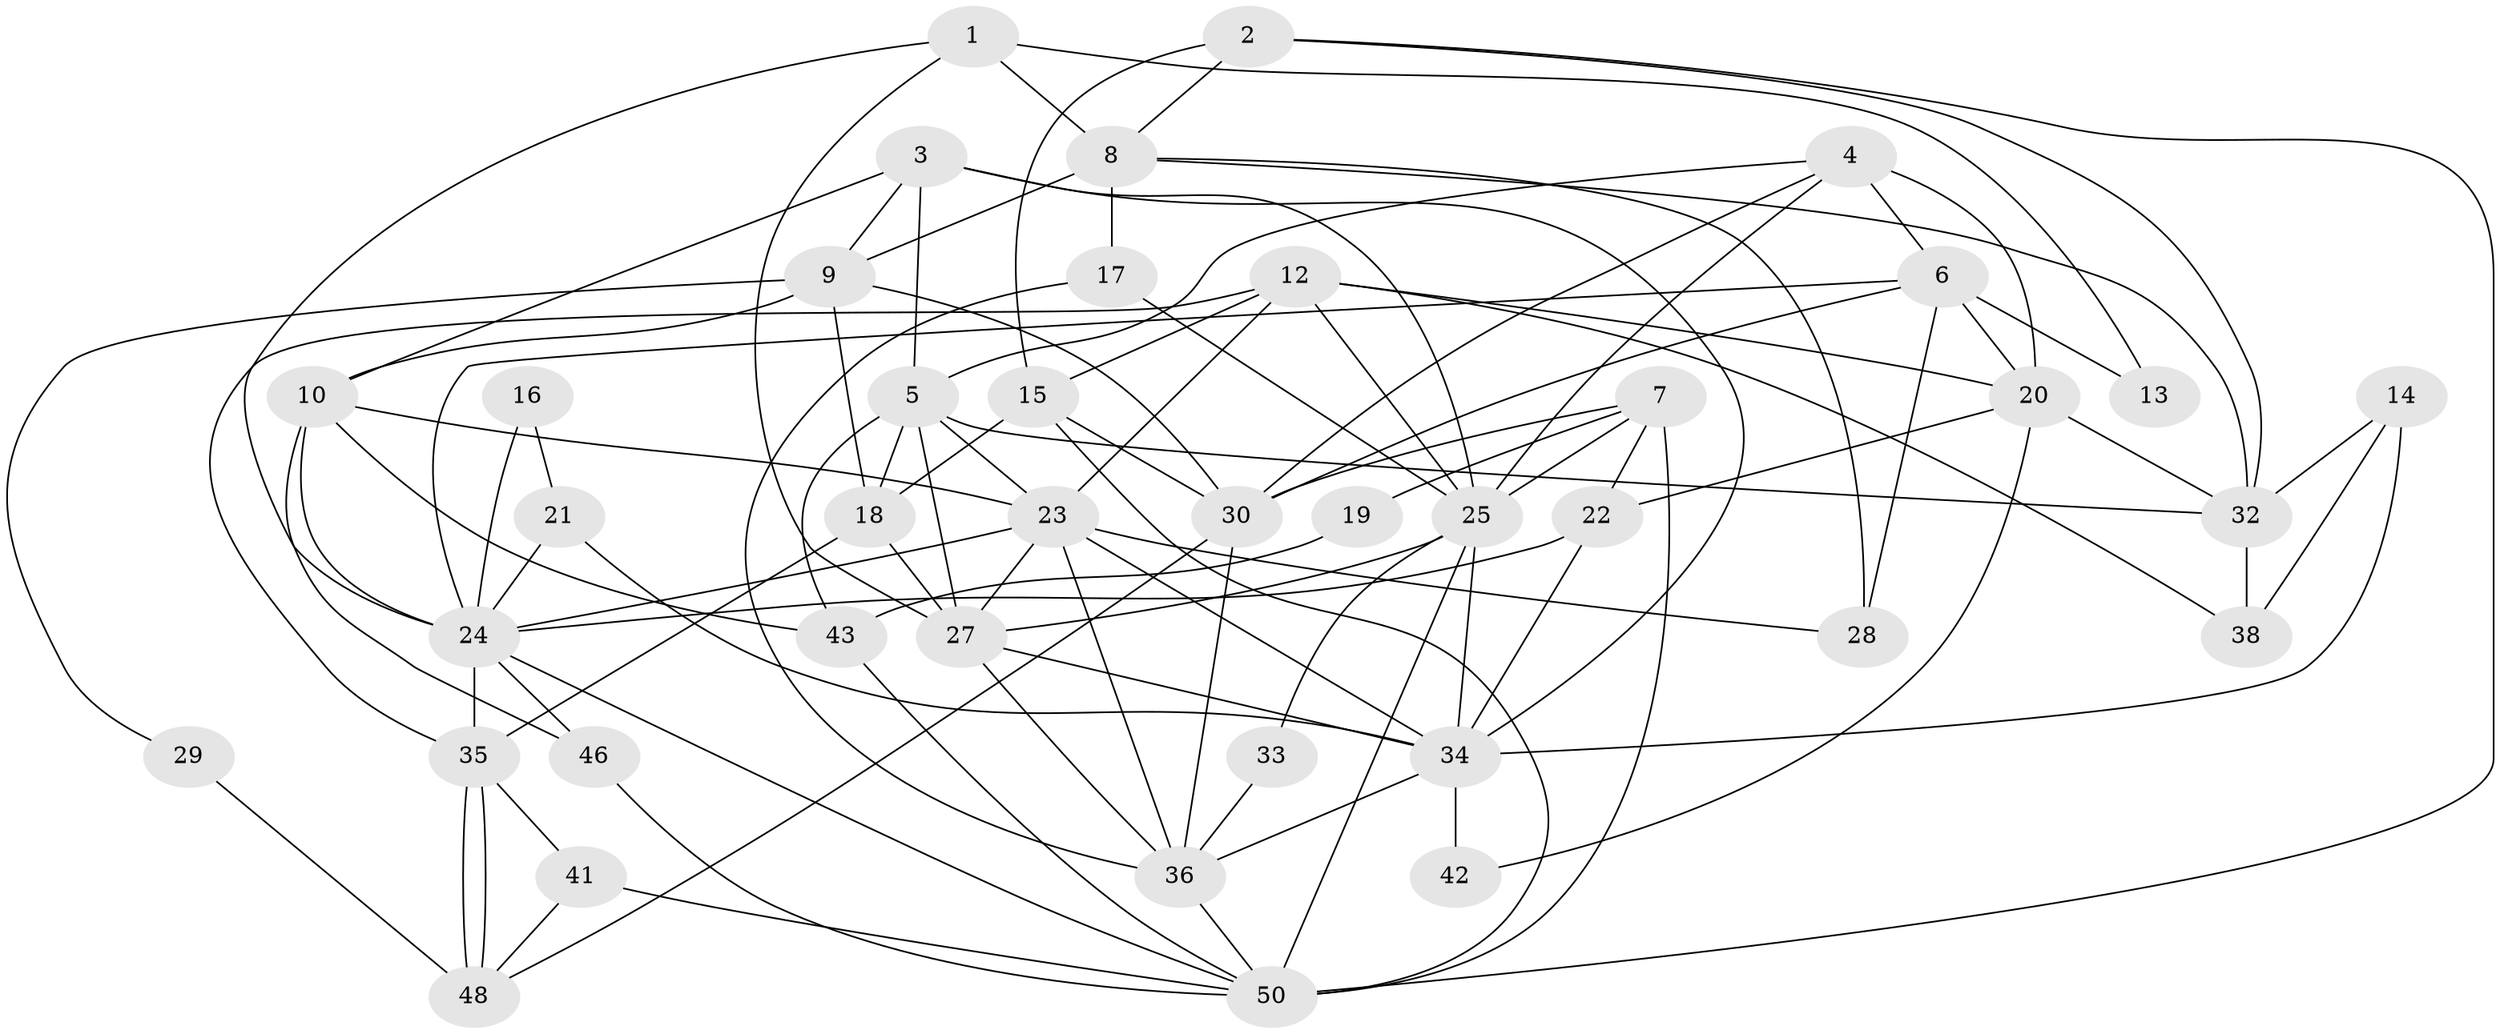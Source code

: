 // Generated by graph-tools (version 1.1) at 2025/52/02/27/25 19:52:01]
// undirected, 40 vertices, 100 edges
graph export_dot {
graph [start="1"]
  node [color=gray90,style=filled];
  1;
  2;
  3 [super="+45"];
  4 [super="+39"];
  5 [super="+54"];
  6 [super="+26"];
  7 [super="+62"];
  8 [super="+11"];
  9 [super="+59"];
  10 [super="+60"];
  12 [super="+44"];
  13;
  14;
  15 [super="+64"];
  16;
  17 [super="+37"];
  18;
  19;
  20 [super="+47"];
  21;
  22 [super="+55"];
  23 [super="+31"];
  24 [super="+53"];
  25 [super="+58"];
  27 [super="+57"];
  28;
  29;
  30 [super="+63"];
  32 [super="+61"];
  33;
  34 [super="+56"];
  35 [super="+40"];
  36;
  38;
  41 [super="+49"];
  42;
  43 [super="+51"];
  46;
  48;
  50 [super="+52"];
  1 -- 27;
  1 -- 8;
  1 -- 13;
  1 -- 24;
  2 -- 15;
  2 -- 50;
  2 -- 8;
  2 -- 32;
  3 -- 9;
  3 -- 25;
  3 -- 5;
  3 -- 10;
  3 -- 34;
  4 -- 25;
  4 -- 20;
  4 -- 5;
  4 -- 30;
  4 -- 6;
  5 -- 18;
  5 -- 32;
  5 -- 27;
  5 -- 23;
  5 -- 43;
  6 -- 24;
  6 -- 13;
  6 -- 28;
  6 -- 30;
  6 -- 20;
  7 -- 30;
  7 -- 50;
  7 -- 25;
  7 -- 19;
  7 -- 22;
  8 -- 28;
  8 -- 17 [weight=2];
  8 -- 9;
  8 -- 32;
  9 -- 18 [weight=2];
  9 -- 29;
  9 -- 10;
  9 -- 30;
  10 -- 46;
  10 -- 43;
  10 -- 24;
  10 -- 23;
  12 -- 38;
  12 -- 23;
  12 -- 25;
  12 -- 35;
  12 -- 20;
  12 -- 15;
  14 -- 32;
  14 -- 38;
  14 -- 34;
  15 -- 50 [weight=2];
  15 -- 18;
  15 -- 30;
  16 -- 21;
  16 -- 24;
  17 -- 36;
  17 -- 25;
  18 -- 27;
  18 -- 35;
  19 -- 43;
  20 -- 42;
  20 -- 22;
  20 -- 32;
  21 -- 34;
  21 -- 24;
  22 -- 34;
  22 -- 24;
  23 -- 24;
  23 -- 28;
  23 -- 36;
  23 -- 27;
  23 -- 34;
  24 -- 46;
  24 -- 50;
  24 -- 35 [weight=2];
  25 -- 27;
  25 -- 33;
  25 -- 34;
  25 -- 50;
  27 -- 34;
  27 -- 36;
  29 -- 48;
  30 -- 48;
  30 -- 36;
  32 -- 38;
  33 -- 36;
  34 -- 42;
  34 -- 36;
  35 -- 48;
  35 -- 48;
  35 -- 41;
  36 -- 50;
  41 -- 48;
  41 -- 50;
  43 -- 50;
  46 -- 50;
}
